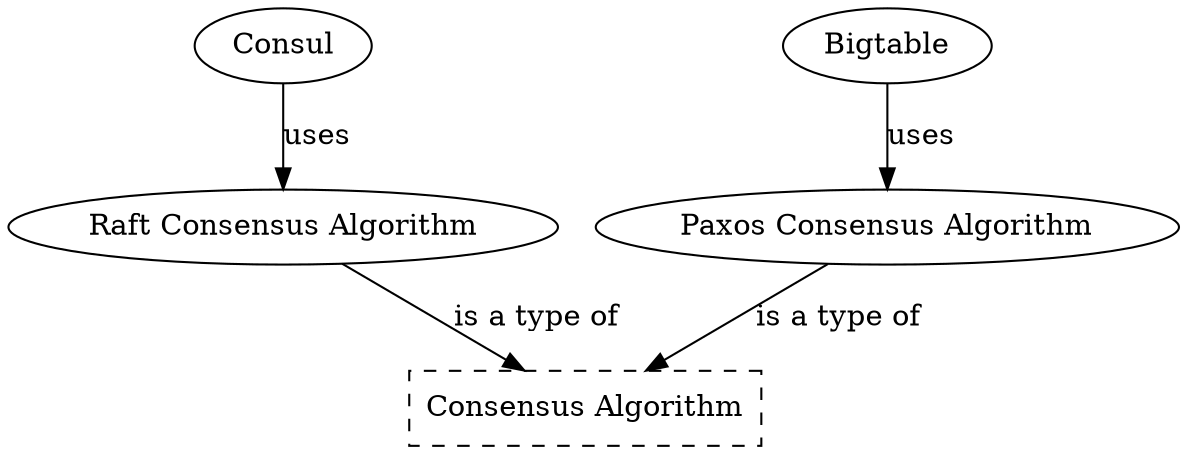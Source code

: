 digraph G {
    // Define nodes with labels
    Consul [label="Consul"]
    Raft [label="Raft Consensus Algorithm"]
    Bigtable [label="Bigtable"]
    Paxos [label="Paxos Consensus Algorithm"]

    // Define edges with labels
    Consul -> Raft [label="uses"]
    Raft -> "Consensus Algorithm" [label="is a type of"]
    Bigtable -> Paxos [label="uses"]
    Paxos -> "Consensus Algorithm" [label="is a type of"]

    // Define a node for Consensus Algorithm
    "Consensus Algorithm" [shape=box, style=dashed, label="Consensus Algorithm"]
}